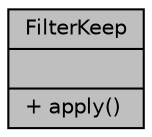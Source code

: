 digraph "FilterKeep"
{
 // LATEX_PDF_SIZE
  edge [fontname="Helvetica",fontsize="10",labelfontname="Helvetica",labelfontsize="10"];
  node [fontname="Helvetica",fontsize="10",shape=record];
  Node1 [label="{FilterKeep\n||+ apply()\l}",height=0.2,width=0.4,color="black", fillcolor="grey75", style="filled", fontcolor="black",tooltip="The implementation of the \"keep\" filter."];
}
